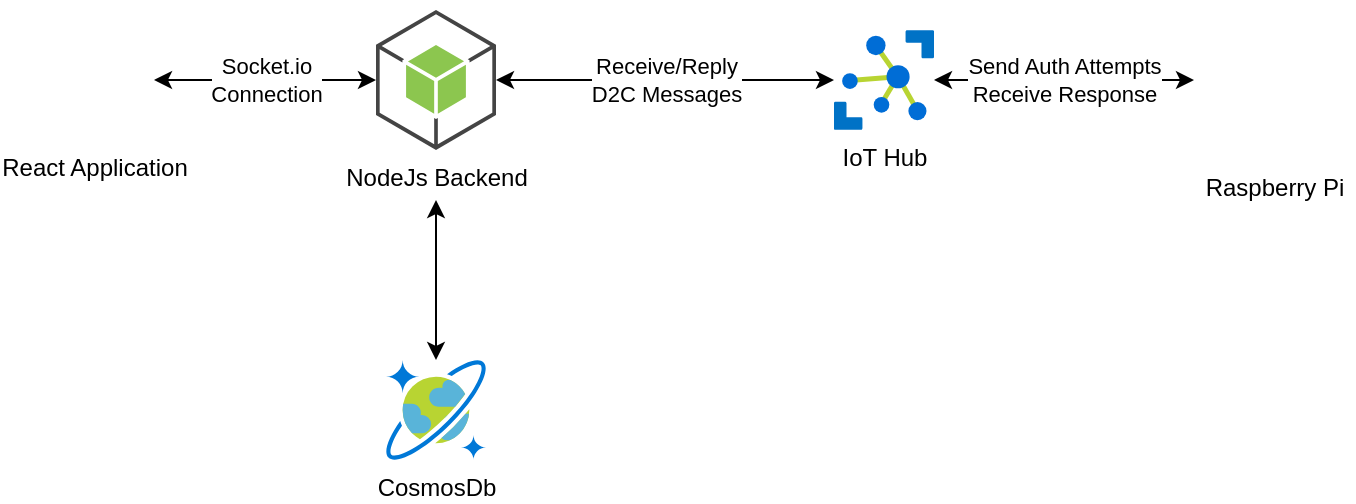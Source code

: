 <mxfile version="12.2.9" type="device" pages="1"><diagram id="K577ijXtSljTF_ZWNwNq" name="Page-1"><mxGraphModel dx="1422" dy="710" grid="1" gridSize="10" guides="1" tooltips="1" connect="1" arrows="1" fold="1" page="1" pageScale="1" pageWidth="850" pageHeight="1100" math="0" shadow="0"><root><mxCell id="0"/><mxCell id="1" parent="0"/><mxCell id="Ebp5V2oqKu8UVnapZtS4-6" value="Socket.io &lt;br&gt;Connection" style="edgeStyle=none;rounded=0;orthogonalLoop=1;jettySize=auto;html=1;startArrow=classic;startFill=1;entryX=0;entryY=0.5;entryDx=0;entryDy=0;entryPerimeter=0;" edge="1" parent="1" source="Ebp5V2oqKu8UVnapZtS4-1" target="Ebp5V2oqKu8UVnapZtS4-2"><mxGeometry relative="1" as="geometry"><mxPoint x="200" y="110" as="targetPoint"/></mxGeometry></mxCell><mxCell id="Ebp5V2oqKu8UVnapZtS4-1" value="React Application" style="shape=image;html=1;verticalAlign=top;verticalLabelPosition=bottom;labelBackgroundColor=#ffffff;imageAspect=0;aspect=fixed;image=https://cdn4.iconfinder.com/data/icons/logos-3/600/React.js_logo-128.png" vertex="1" parent="1"><mxGeometry x="60" y="80" width="60" height="60" as="geometry"/></mxCell><mxCell id="Ebp5V2oqKu8UVnapZtS4-16" value="" style="edgeStyle=none;rounded=0;orthogonalLoop=1;jettySize=auto;html=1;startArrow=classic;startFill=1;" edge="1" parent="1" target="Ebp5V2oqKu8UVnapZtS4-14"><mxGeometry relative="1" as="geometry"><mxPoint x="261" y="170" as="sourcePoint"/><mxPoint x="261" y="225" as="targetPoint"/></mxGeometry></mxCell><mxCell id="Ebp5V2oqKu8UVnapZtS4-2" value="NodeJs Backend" style="outlineConnect=0;dashed=0;verticalLabelPosition=bottom;verticalAlign=top;align=center;html=1;shape=mxgraph.aws3.android;fillColor=#8CC64F;gradientColor=none;" vertex="1" parent="1"><mxGeometry x="231" y="75" width="60" height="70" as="geometry"/></mxCell><mxCell id="Ebp5V2oqKu8UVnapZtS4-9" value="Receive/Reply&lt;br&gt;D2C Messages" style="edgeStyle=none;rounded=0;orthogonalLoop=1;jettySize=auto;html=1;startArrow=classic;startFill=1;entryX=1;entryY=0.5;entryDx=0;entryDy=0;entryPerimeter=0;" edge="1" parent="1" source="Ebp5V2oqKu8UVnapZtS4-7" target="Ebp5V2oqKu8UVnapZtS4-2"><mxGeometry relative="1" as="geometry"><mxPoint x="320" y="110" as="targetPoint"/></mxGeometry></mxCell><mxCell id="Ebp5V2oqKu8UVnapZtS4-7" value="IoT Hub" style="aspect=fixed;html=1;points=[];align=center;image;fontSize=12;image=img/lib/mscae/Azure_IoT_Hub.svg;" vertex="1" parent="1"><mxGeometry x="460" y="85" width="50" height="50" as="geometry"/></mxCell><mxCell id="Ebp5V2oqKu8UVnapZtS4-13" value="Send Auth Attempts&lt;br&gt;Receive Response" style="edgeStyle=none;rounded=0;orthogonalLoop=1;jettySize=auto;html=1;startArrow=classic;startFill=1;" edge="1" parent="1" source="Ebp5V2oqKu8UVnapZtS4-11" target="Ebp5V2oqKu8UVnapZtS4-7"><mxGeometry relative="1" as="geometry"><mxPoint x="485" y="160" as="targetPoint"/></mxGeometry></mxCell><mxCell id="Ebp5V2oqKu8UVnapZtS4-11" value="Raspberry Pi" style="shape=image;html=1;verticalAlign=top;verticalLabelPosition=bottom;labelBackgroundColor=#ffffff;imageAspect=0;aspect=fixed;image=https://cdn4.iconfinder.com/data/icons/logos-and-brands/512/272_Raspberry_Pi_logo-128.png" vertex="1" parent="1"><mxGeometry x="640" y="70" width="80" height="80" as="geometry"/></mxCell><mxCell id="Ebp5V2oqKu8UVnapZtS4-14" value="CosmosDb" style="aspect=fixed;html=1;points=[];align=center;image;fontSize=12;image=img/lib/mscae/CosmosDB.svg;" vertex="1" parent="1"><mxGeometry x="236" y="250" width="50" height="50" as="geometry"/></mxCell></root></mxGraphModel></diagram></mxfile>